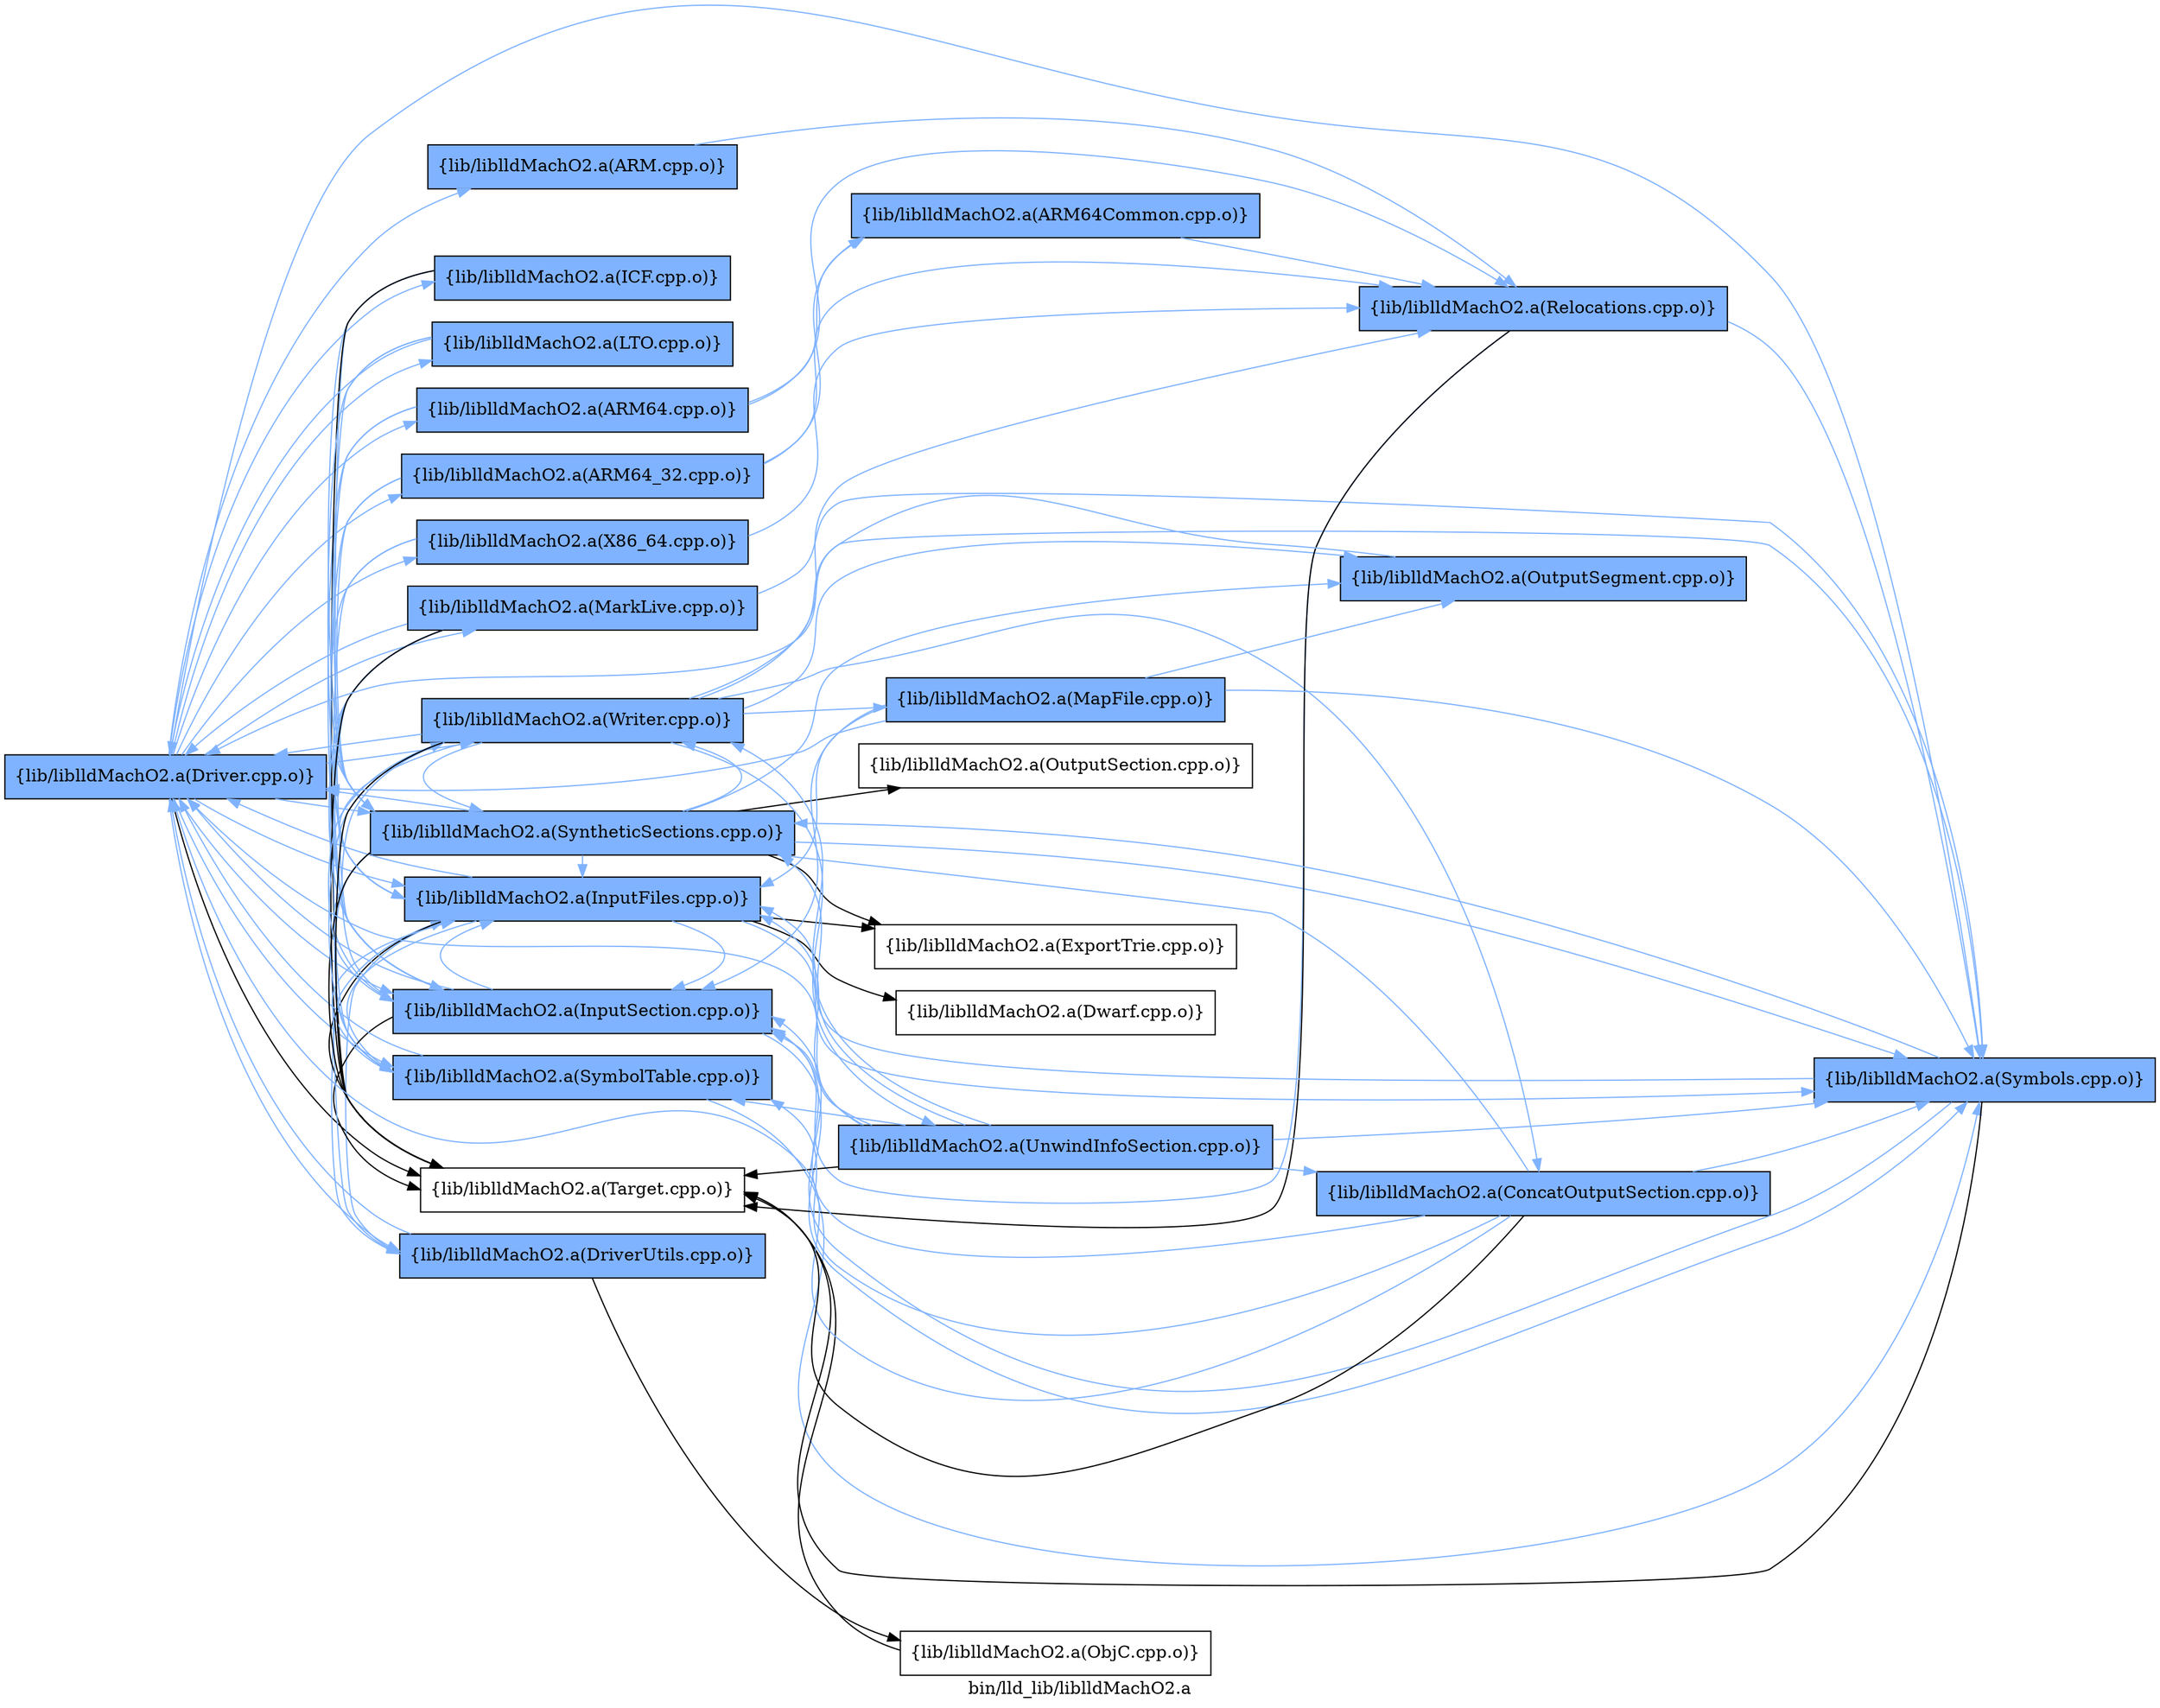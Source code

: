 digraph "bin/lld_lib/liblldMachO2.a" {
	label="bin/lld_lib/liblldMachO2.a";
	rankdir=LR;
	{ rank=same; Node0x55b90c1f7ba8;  }
	{ rank=same; Node0x55b90c1f6258; Node0x55b90c1f6988; Node0x55b90c207238; Node0x55b90c206ab8; Node0x55b90c1ea1d8; Node0x55b90c1e9558; Node0x55b90c1eb128; Node0x55b90c1ebc18; Node0x55b90c1ec398; Node0x55b90c1fe228; Node0x55b90c1ff8f8; Node0x55b90c1ffe98; Node0x55b90c201d88; Node0x55b90c206a68;  }

	Node0x55b90c1f7ba8 [shape=record,shape=box,group=1,style=filled,fillcolor="0.600000 0.5 1",label="{lib/liblldMachO2.a(Driver.cpp.o)}"];
	Node0x55b90c1f7ba8 -> Node0x55b90c1f6258[color="0.600000 0.5 1"];
	Node0x55b90c1f7ba8 -> Node0x55b90c1f6988[color="0.600000 0.5 1"];
	Node0x55b90c1f7ba8 -> Node0x55b90c207238[color="0.600000 0.5 1"];
	Node0x55b90c1f7ba8 -> Node0x55b90c206ab8[color="0.600000 0.5 1"];
	Node0x55b90c1f7ba8 -> Node0x55b90c1ea1d8[color="0.600000 0.5 1"];
	Node0x55b90c1f7ba8 -> Node0x55b90c1e9558[color="0.600000 0.5 1"];
	Node0x55b90c1f7ba8 -> Node0x55b90c1eb128[color="0.600000 0.5 1"];
	Node0x55b90c1f7ba8 -> Node0x55b90c1ebc18[color="0.600000 0.5 1"];
	Node0x55b90c1f7ba8 -> Node0x55b90c1ec398[color="0.600000 0.5 1"];
	Node0x55b90c1f7ba8 -> Node0x55b90c1fe228[color="0.600000 0.5 1"];
	Node0x55b90c1f7ba8 -> Node0x55b90c1ff8f8[color="0.600000 0.5 1"];
	Node0x55b90c1f7ba8 -> Node0x55b90c1ffe98[color="0.600000 0.5 1"];
	Node0x55b90c1f7ba8 -> Node0x55b90c201d88;
	Node0x55b90c1f7ba8 -> Node0x55b90c206a68[color="0.600000 0.5 1"];
	Node0x55b90c1f6258 [shape=record,shape=box,group=1,style=filled,fillcolor="0.600000 0.5 1",label="{lib/liblldMachO2.a(X86_64.cpp.o)}"];
	Node0x55b90c1f6258 -> Node0x55b90c1ebc18[color="0.600000 0.5 1"];
	Node0x55b90c1f6258 -> Node0x55b90c1fe728[color="0.600000 0.5 1"];
	Node0x55b90c1f6258 -> Node0x55b90c1ffe98[color="0.600000 0.5 1"];
	Node0x55b90c1f6988 [shape=record,shape=box,group=1,style=filled,fillcolor="0.600000 0.5 1",label="{lib/liblldMachO2.a(ARM64_32.cpp.o)}"];
	Node0x55b90c1f6988 -> Node0x55b90c1ef8b8[color="0.600000 0.5 1"];
	Node0x55b90c1f6988 -> Node0x55b90c1ebc18[color="0.600000 0.5 1"];
	Node0x55b90c1f6988 -> Node0x55b90c1fe728[color="0.600000 0.5 1"];
	Node0x55b90c1f6988 -> Node0x55b90c1ffe98[color="0.600000 0.5 1"];
	Node0x55b90c207238 [shape=record,shape=box,group=1,style=filled,fillcolor="0.600000 0.5 1",label="{lib/liblldMachO2.a(ARM.cpp.o)}"];
	Node0x55b90c207238 -> Node0x55b90c1fe728[color="0.600000 0.5 1"];
	Node0x55b90c206ab8 [shape=record,shape=box,group=1,style=filled,fillcolor="0.600000 0.5 1",label="{lib/liblldMachO2.a(ARM64.cpp.o)}"];
	Node0x55b90c206ab8 -> Node0x55b90c1ef8b8[color="0.600000 0.5 1"];
	Node0x55b90c206ab8 -> Node0x55b90c1ebc18[color="0.600000 0.5 1"];
	Node0x55b90c206ab8 -> Node0x55b90c1fe728[color="0.600000 0.5 1"];
	Node0x55b90c206ab8 -> Node0x55b90c1ffe98[color="0.600000 0.5 1"];
	Node0x55b90c1ea1d8 [shape=record,shape=box,group=1,style=filled,fillcolor="0.600000 0.5 1",label="{lib/liblldMachO2.a(DriverUtils.cpp.o)}"];
	Node0x55b90c1ea1d8 -> Node0x55b90c1f7ba8[color="0.600000 0.5 1"];
	Node0x55b90c1ea1d8 -> Node0x55b90c1eb128[color="0.600000 0.5 1"];
	Node0x55b90c1ea1d8 -> Node0x55b90c1fdf58;
	Node0x55b90c1e9558 [shape=record,shape=box,group=1,style=filled,fillcolor="0.600000 0.5 1",label="{lib/liblldMachO2.a(ICF.cpp.o)}"];
	Node0x55b90c1e9558 -> Node0x55b90c1ebc18[color="0.600000 0.5 1"];
	Node0x55b90c1e9558 -> Node0x55b90c1ffe98[color="0.600000 0.5 1"];
	Node0x55b90c1e9558 -> Node0x55b90c201d88;
	Node0x55b90c1eb128 [shape=record,shape=box,group=1,style=filled,fillcolor="0.600000 0.5 1",label="{lib/liblldMachO2.a(InputFiles.cpp.o)}"];
	Node0x55b90c1eb128 -> Node0x55b90c1f7ba8[color="0.600000 0.5 1"];
	Node0x55b90c1eb128 -> Node0x55b90c1ea1d8[color="0.600000 0.5 1"];
	Node0x55b90c1eb128 -> Node0x55b90c1eb8a8;
	Node0x55b90c1eb128 -> Node0x55b90c1eac78;
	Node0x55b90c1eb128 -> Node0x55b90c1ebc18[color="0.600000 0.5 1"];
	Node0x55b90c1eb128 -> Node0x55b90c1ff8f8[color="0.600000 0.5 1"];
	Node0x55b90c1eb128 -> Node0x55b90c2000c8[color="0.600000 0.5 1"];
	Node0x55b90c1eb128 -> Node0x55b90c201d88;
	Node0x55b90c1ebc18 [shape=record,shape=box,group=1,style=filled,fillcolor="0.600000 0.5 1",label="{lib/liblldMachO2.a(InputSection.cpp.o)}"];
	Node0x55b90c1ebc18 -> Node0x55b90c1f7ba8[color="0.600000 0.5 1"];
	Node0x55b90c1ebc18 -> Node0x55b90c1eb128[color="0.600000 0.5 1"];
	Node0x55b90c1ebc18 -> Node0x55b90c2000c8[color="0.600000 0.5 1"];
	Node0x55b90c1ebc18 -> Node0x55b90c201d88;
	Node0x55b90c1ebc18 -> Node0x55b90c206a68[color="0.600000 0.5 1"];
	Node0x55b90c1ec398 [shape=record,shape=box,group=1,style=filled,fillcolor="0.600000 0.5 1",label="{lib/liblldMachO2.a(LTO.cpp.o)}"];
	Node0x55b90c1ec398 -> Node0x55b90c1f7ba8[color="0.600000 0.5 1"];
	Node0x55b90c1ec398 -> Node0x55b90c1ea1d8[color="0.600000 0.5 1"];
	Node0x55b90c1ec398 -> Node0x55b90c1eb128[color="0.600000 0.5 1"];
	Node0x55b90c1fe228 [shape=record,shape=box,group=1,style=filled,fillcolor="0.600000 0.5 1",label="{lib/liblldMachO2.a(MarkLive.cpp.o)}"];
	Node0x55b90c1fe228 -> Node0x55b90c1f7ba8[color="0.600000 0.5 1"];
	Node0x55b90c1fe228 -> Node0x55b90c1eb128[color="0.600000 0.5 1"];
	Node0x55b90c1fe228 -> Node0x55b90c1ebc18[color="0.600000 0.5 1"];
	Node0x55b90c1fe228 -> Node0x55b90c1ff8f8[color="0.600000 0.5 1"];
	Node0x55b90c1fe228 -> Node0x55b90c2000c8[color="0.600000 0.5 1"];
	Node0x55b90c1fe228 -> Node0x55b90c1ffe98[color="0.600000 0.5 1"];
	Node0x55b90c1fe228 -> Node0x55b90c201d88;
	Node0x55b90c1ff8f8 [shape=record,shape=box,group=1,style=filled,fillcolor="0.600000 0.5 1",label="{lib/liblldMachO2.a(SymbolTable.cpp.o)}"];
	Node0x55b90c1ff8f8 -> Node0x55b90c1f7ba8[color="0.600000 0.5 1"];
	Node0x55b90c1ff8f8 -> Node0x55b90c1eb128[color="0.600000 0.5 1"];
	Node0x55b90c1ff8f8 -> Node0x55b90c2000c8[color="0.600000 0.5 1"];
	Node0x55b90c1ffe98 [shape=record,shape=box,group=1,style=filled,fillcolor="0.600000 0.5 1",label="{lib/liblldMachO2.a(SyntheticSections.cpp.o)}"];
	Node0x55b90c1ffe98 -> Node0x55b90c1f7ba8[color="0.600000 0.5 1"];
	Node0x55b90c1ffe98 -> Node0x55b90c1eb128[color="0.600000 0.5 1"];
	Node0x55b90c1ffe98 -> Node0x55b90c1eac78;
	Node0x55b90c1ffe98 -> Node0x55b90c1ebc18[color="0.600000 0.5 1"];
	Node0x55b90c1ffe98 -> Node0x55b90c1ff8f8[color="0.600000 0.5 1"];
	Node0x55b90c1ffe98 -> Node0x55b90c2000c8[color="0.600000 0.5 1"];
	Node0x55b90c1ffe98 -> Node0x55b90c200668[color="0.600000 0.5 1"];
	Node0x55b90c1ffe98 -> Node0x55b90c2017e8;
	Node0x55b90c1ffe98 -> Node0x55b90c201d88;
	Node0x55b90c1ffe98 -> Node0x55b90c206a68[color="0.600000 0.5 1"];
	Node0x55b90c201d88 [shape=record,shape=box,group=0,label="{lib/liblldMachO2.a(Target.cpp.o)}"];
	Node0x55b90c206a68 [shape=record,shape=box,group=1,style=filled,fillcolor="0.600000 0.5 1",label="{lib/liblldMachO2.a(Writer.cpp.o)}"];
	Node0x55b90c206a68 -> Node0x55b90c1f7ba8[color="0.600000 0.5 1"];
	Node0x55b90c206a68 -> Node0x55b90c1eb128[color="0.600000 0.5 1"];
	Node0x55b90c206a68 -> Node0x55b90c1ebc18[color="0.600000 0.5 1"];
	Node0x55b90c206a68 -> Node0x55b90c1fe728[color="0.600000 0.5 1"];
	Node0x55b90c206a68 -> Node0x55b90c1ff8f8[color="0.600000 0.5 1"];
	Node0x55b90c206a68 -> Node0x55b90c2000c8[color="0.600000 0.5 1"];
	Node0x55b90c206a68 -> Node0x55b90c1ffe98[color="0.600000 0.5 1"];
	Node0x55b90c206a68 -> Node0x55b90c200668[color="0.600000 0.5 1"];
	Node0x55b90c206a68 -> Node0x55b90c201d88;
	Node0x55b90c206a68 -> Node0x55b90c206838[color="0.600000 0.5 1"];
	Node0x55b90c206a68 -> Node0x55b90c205ac8[color="0.600000 0.5 1"];
	Node0x55b90c206a68 -> Node0x55b90c205848[color="0.600000 0.5 1"];
	Node0x55b90c1fe728 [shape=record,shape=box,group=1,style=filled,fillcolor="0.600000 0.5 1",label="{lib/liblldMachO2.a(Relocations.cpp.o)}"];
	Node0x55b90c1fe728 -> Node0x55b90c1ebc18[color="0.600000 0.5 1"];
	Node0x55b90c1fe728 -> Node0x55b90c2000c8[color="0.600000 0.5 1"];
	Node0x55b90c1fe728 -> Node0x55b90c201d88;
	Node0x55b90c1ef8b8 [shape=record,shape=box,group=1,style=filled,fillcolor="0.600000 0.5 1",label="{lib/liblldMachO2.a(ARM64Common.cpp.o)}"];
	Node0x55b90c1ef8b8 -> Node0x55b90c1fe728[color="0.600000 0.5 1"];
	Node0x55b90c1fdf58 [shape=record,shape=box,group=0,label="{lib/liblldMachO2.a(ObjC.cpp.o)}"];
	Node0x55b90c1fdf58 -> Node0x55b90c201d88;
	Node0x55b90c1eb8a8 [shape=record,shape=box,group=0,label="{lib/liblldMachO2.a(Dwarf.cpp.o)}"];
	Node0x55b90c1eac78 [shape=record,shape=box,group=0,label="{lib/liblldMachO2.a(ExportTrie.cpp.o)}"];
	Node0x55b90c2000c8 [shape=record,shape=box,group=1,style=filled,fillcolor="0.600000 0.5 1",label="{lib/liblldMachO2.a(Symbols.cpp.o)}"];
	Node0x55b90c2000c8 -> Node0x55b90c1f7ba8[color="0.600000 0.5 1"];
	Node0x55b90c2000c8 -> Node0x55b90c1eb128[color="0.600000 0.5 1"];
	Node0x55b90c2000c8 -> Node0x55b90c1ebc18[color="0.600000 0.5 1"];
	Node0x55b90c2000c8 -> Node0x55b90c1ffe98[color="0.600000 0.5 1"];
	Node0x55b90c2000c8 -> Node0x55b90c201d88;
	Node0x55b90c200668 [shape=record,shape=box,group=1,style=filled,fillcolor="0.600000 0.5 1",label="{lib/liblldMachO2.a(OutputSegment.cpp.o)}"];
	Node0x55b90c200668 -> Node0x55b90c1f7ba8[color="0.600000 0.5 1"];
	Node0x55b90c2017e8 [shape=record,shape=box,group=0,label="{lib/liblldMachO2.a(OutputSection.cpp.o)}"];
	Node0x55b90c206838 [shape=record,shape=box,group=1,style=filled,fillcolor="0.600000 0.5 1",label="{lib/liblldMachO2.a(UnwindInfoSection.cpp.o)}"];
	Node0x55b90c206838 -> Node0x55b90c1f7ba8[color="0.600000 0.5 1"];
	Node0x55b90c206838 -> Node0x55b90c1eb128[color="0.600000 0.5 1"];
	Node0x55b90c206838 -> Node0x55b90c1ebc18[color="0.600000 0.5 1"];
	Node0x55b90c206838 -> Node0x55b90c1ff8f8[color="0.600000 0.5 1"];
	Node0x55b90c206838 -> Node0x55b90c2000c8[color="0.600000 0.5 1"];
	Node0x55b90c206838 -> Node0x55b90c1ffe98[color="0.600000 0.5 1"];
	Node0x55b90c206838 -> Node0x55b90c201d88;
	Node0x55b90c206838 -> Node0x55b90c206a68[color="0.600000 0.5 1"];
	Node0x55b90c206838 -> Node0x55b90c205ac8[color="0.600000 0.5 1"];
	Node0x55b90c205ac8 [shape=record,shape=box,group=1,style=filled,fillcolor="0.600000 0.5 1",label="{lib/liblldMachO2.a(ConcatOutputSection.cpp.o)}"];
	Node0x55b90c205ac8 -> Node0x55b90c1f7ba8[color="0.600000 0.5 1"];
	Node0x55b90c205ac8 -> Node0x55b90c1ebc18[color="0.600000 0.5 1"];
	Node0x55b90c205ac8 -> Node0x55b90c1ff8f8[color="0.600000 0.5 1"];
	Node0x55b90c205ac8 -> Node0x55b90c2000c8[color="0.600000 0.5 1"];
	Node0x55b90c205ac8 -> Node0x55b90c1ffe98[color="0.600000 0.5 1"];
	Node0x55b90c205ac8 -> Node0x55b90c201d88;
	Node0x55b90c205848 [shape=record,shape=box,group=1,style=filled,fillcolor="0.600000 0.5 1",label="{lib/liblldMachO2.a(MapFile.cpp.o)}"];
	Node0x55b90c205848 -> Node0x55b90c1f7ba8[color="0.600000 0.5 1"];
	Node0x55b90c205848 -> Node0x55b90c1eb128[color="0.600000 0.5 1"];
	Node0x55b90c205848 -> Node0x55b90c1ebc18[color="0.600000 0.5 1"];
	Node0x55b90c205848 -> Node0x55b90c2000c8[color="0.600000 0.5 1"];
	Node0x55b90c205848 -> Node0x55b90c200668[color="0.600000 0.5 1"];
}
